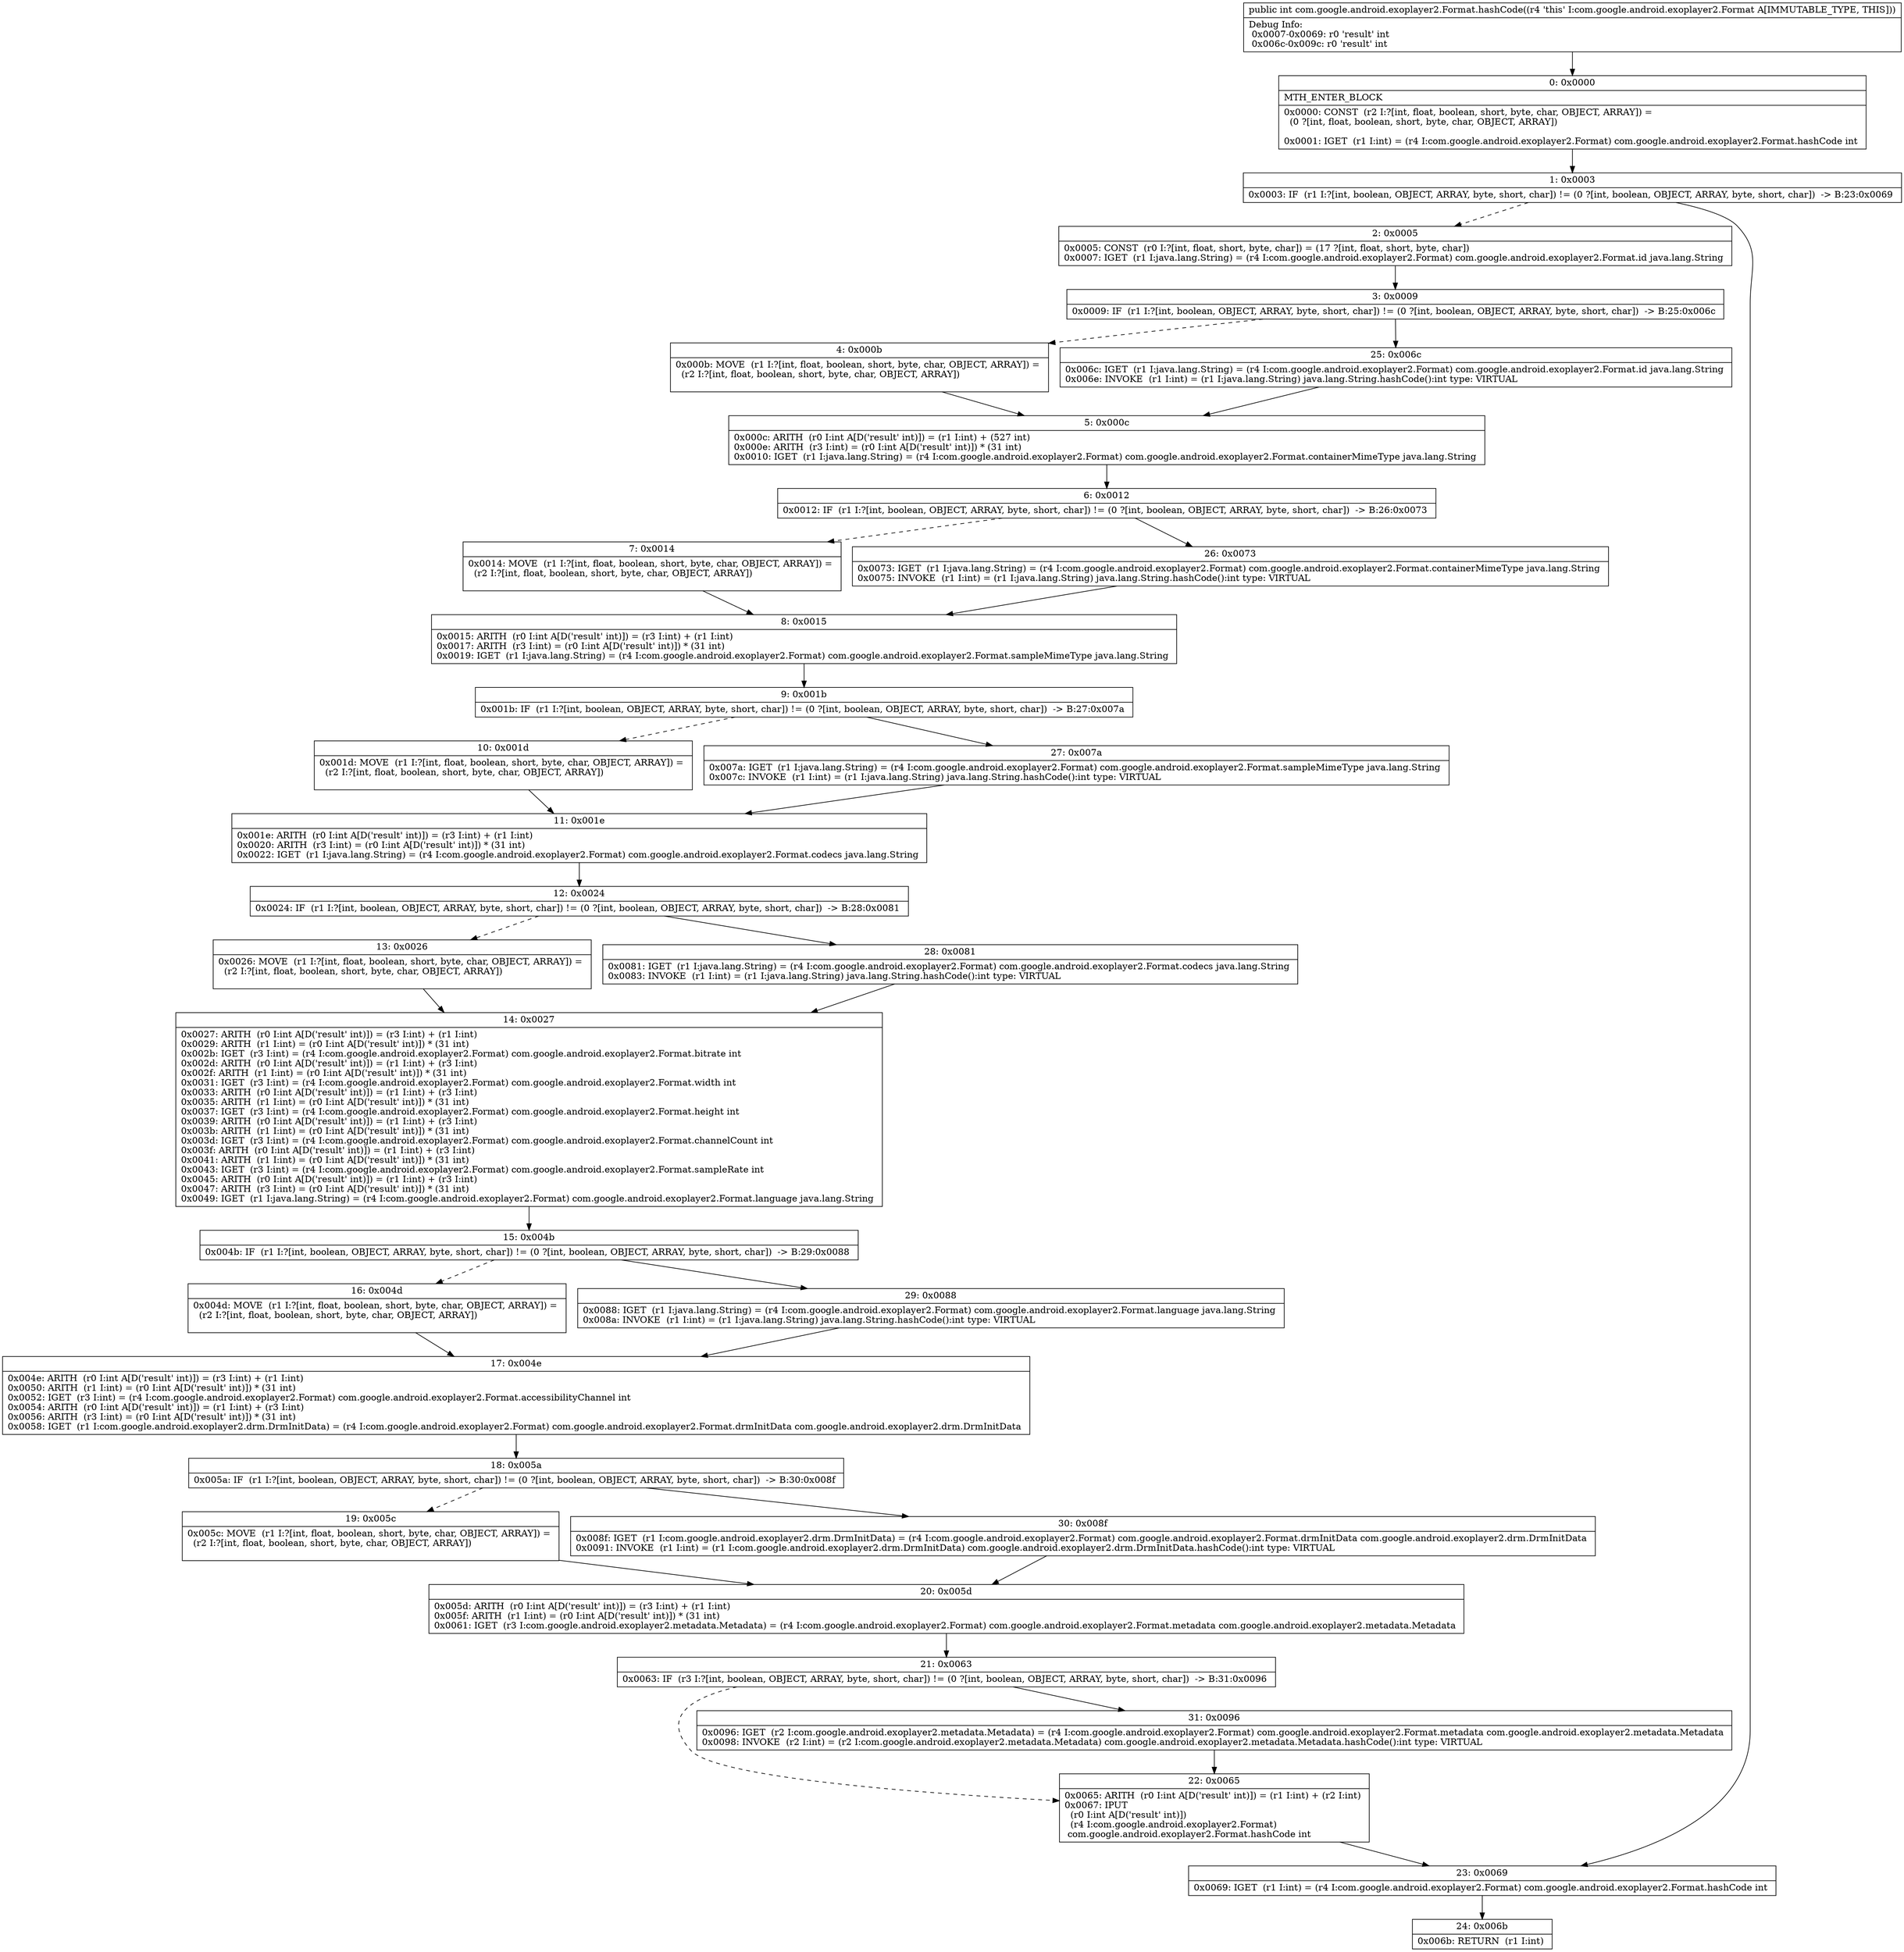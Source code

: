 digraph "CFG forcom.google.android.exoplayer2.Format.hashCode()I" {
Node_0 [shape=record,label="{0\:\ 0x0000|MTH_ENTER_BLOCK\l|0x0000: CONST  (r2 I:?[int, float, boolean, short, byte, char, OBJECT, ARRAY]) = \l  (0 ?[int, float, boolean, short, byte, char, OBJECT, ARRAY])\l \l0x0001: IGET  (r1 I:int) = (r4 I:com.google.android.exoplayer2.Format) com.google.android.exoplayer2.Format.hashCode int \l}"];
Node_1 [shape=record,label="{1\:\ 0x0003|0x0003: IF  (r1 I:?[int, boolean, OBJECT, ARRAY, byte, short, char]) != (0 ?[int, boolean, OBJECT, ARRAY, byte, short, char])  \-\> B:23:0x0069 \l}"];
Node_2 [shape=record,label="{2\:\ 0x0005|0x0005: CONST  (r0 I:?[int, float, short, byte, char]) = (17 ?[int, float, short, byte, char]) \l0x0007: IGET  (r1 I:java.lang.String) = (r4 I:com.google.android.exoplayer2.Format) com.google.android.exoplayer2.Format.id java.lang.String \l}"];
Node_3 [shape=record,label="{3\:\ 0x0009|0x0009: IF  (r1 I:?[int, boolean, OBJECT, ARRAY, byte, short, char]) != (0 ?[int, boolean, OBJECT, ARRAY, byte, short, char])  \-\> B:25:0x006c \l}"];
Node_4 [shape=record,label="{4\:\ 0x000b|0x000b: MOVE  (r1 I:?[int, float, boolean, short, byte, char, OBJECT, ARRAY]) = \l  (r2 I:?[int, float, boolean, short, byte, char, OBJECT, ARRAY])\l \l}"];
Node_5 [shape=record,label="{5\:\ 0x000c|0x000c: ARITH  (r0 I:int A[D('result' int)]) = (r1 I:int) + (527 int) \l0x000e: ARITH  (r3 I:int) = (r0 I:int A[D('result' int)]) * (31 int) \l0x0010: IGET  (r1 I:java.lang.String) = (r4 I:com.google.android.exoplayer2.Format) com.google.android.exoplayer2.Format.containerMimeType java.lang.String \l}"];
Node_6 [shape=record,label="{6\:\ 0x0012|0x0012: IF  (r1 I:?[int, boolean, OBJECT, ARRAY, byte, short, char]) != (0 ?[int, boolean, OBJECT, ARRAY, byte, short, char])  \-\> B:26:0x0073 \l}"];
Node_7 [shape=record,label="{7\:\ 0x0014|0x0014: MOVE  (r1 I:?[int, float, boolean, short, byte, char, OBJECT, ARRAY]) = \l  (r2 I:?[int, float, boolean, short, byte, char, OBJECT, ARRAY])\l \l}"];
Node_8 [shape=record,label="{8\:\ 0x0015|0x0015: ARITH  (r0 I:int A[D('result' int)]) = (r3 I:int) + (r1 I:int) \l0x0017: ARITH  (r3 I:int) = (r0 I:int A[D('result' int)]) * (31 int) \l0x0019: IGET  (r1 I:java.lang.String) = (r4 I:com.google.android.exoplayer2.Format) com.google.android.exoplayer2.Format.sampleMimeType java.lang.String \l}"];
Node_9 [shape=record,label="{9\:\ 0x001b|0x001b: IF  (r1 I:?[int, boolean, OBJECT, ARRAY, byte, short, char]) != (0 ?[int, boolean, OBJECT, ARRAY, byte, short, char])  \-\> B:27:0x007a \l}"];
Node_10 [shape=record,label="{10\:\ 0x001d|0x001d: MOVE  (r1 I:?[int, float, boolean, short, byte, char, OBJECT, ARRAY]) = \l  (r2 I:?[int, float, boolean, short, byte, char, OBJECT, ARRAY])\l \l}"];
Node_11 [shape=record,label="{11\:\ 0x001e|0x001e: ARITH  (r0 I:int A[D('result' int)]) = (r3 I:int) + (r1 I:int) \l0x0020: ARITH  (r3 I:int) = (r0 I:int A[D('result' int)]) * (31 int) \l0x0022: IGET  (r1 I:java.lang.String) = (r4 I:com.google.android.exoplayer2.Format) com.google.android.exoplayer2.Format.codecs java.lang.String \l}"];
Node_12 [shape=record,label="{12\:\ 0x0024|0x0024: IF  (r1 I:?[int, boolean, OBJECT, ARRAY, byte, short, char]) != (0 ?[int, boolean, OBJECT, ARRAY, byte, short, char])  \-\> B:28:0x0081 \l}"];
Node_13 [shape=record,label="{13\:\ 0x0026|0x0026: MOVE  (r1 I:?[int, float, boolean, short, byte, char, OBJECT, ARRAY]) = \l  (r2 I:?[int, float, boolean, short, byte, char, OBJECT, ARRAY])\l \l}"];
Node_14 [shape=record,label="{14\:\ 0x0027|0x0027: ARITH  (r0 I:int A[D('result' int)]) = (r3 I:int) + (r1 I:int) \l0x0029: ARITH  (r1 I:int) = (r0 I:int A[D('result' int)]) * (31 int) \l0x002b: IGET  (r3 I:int) = (r4 I:com.google.android.exoplayer2.Format) com.google.android.exoplayer2.Format.bitrate int \l0x002d: ARITH  (r0 I:int A[D('result' int)]) = (r1 I:int) + (r3 I:int) \l0x002f: ARITH  (r1 I:int) = (r0 I:int A[D('result' int)]) * (31 int) \l0x0031: IGET  (r3 I:int) = (r4 I:com.google.android.exoplayer2.Format) com.google.android.exoplayer2.Format.width int \l0x0033: ARITH  (r0 I:int A[D('result' int)]) = (r1 I:int) + (r3 I:int) \l0x0035: ARITH  (r1 I:int) = (r0 I:int A[D('result' int)]) * (31 int) \l0x0037: IGET  (r3 I:int) = (r4 I:com.google.android.exoplayer2.Format) com.google.android.exoplayer2.Format.height int \l0x0039: ARITH  (r0 I:int A[D('result' int)]) = (r1 I:int) + (r3 I:int) \l0x003b: ARITH  (r1 I:int) = (r0 I:int A[D('result' int)]) * (31 int) \l0x003d: IGET  (r3 I:int) = (r4 I:com.google.android.exoplayer2.Format) com.google.android.exoplayer2.Format.channelCount int \l0x003f: ARITH  (r0 I:int A[D('result' int)]) = (r1 I:int) + (r3 I:int) \l0x0041: ARITH  (r1 I:int) = (r0 I:int A[D('result' int)]) * (31 int) \l0x0043: IGET  (r3 I:int) = (r4 I:com.google.android.exoplayer2.Format) com.google.android.exoplayer2.Format.sampleRate int \l0x0045: ARITH  (r0 I:int A[D('result' int)]) = (r1 I:int) + (r3 I:int) \l0x0047: ARITH  (r3 I:int) = (r0 I:int A[D('result' int)]) * (31 int) \l0x0049: IGET  (r1 I:java.lang.String) = (r4 I:com.google.android.exoplayer2.Format) com.google.android.exoplayer2.Format.language java.lang.String \l}"];
Node_15 [shape=record,label="{15\:\ 0x004b|0x004b: IF  (r1 I:?[int, boolean, OBJECT, ARRAY, byte, short, char]) != (0 ?[int, boolean, OBJECT, ARRAY, byte, short, char])  \-\> B:29:0x0088 \l}"];
Node_16 [shape=record,label="{16\:\ 0x004d|0x004d: MOVE  (r1 I:?[int, float, boolean, short, byte, char, OBJECT, ARRAY]) = \l  (r2 I:?[int, float, boolean, short, byte, char, OBJECT, ARRAY])\l \l}"];
Node_17 [shape=record,label="{17\:\ 0x004e|0x004e: ARITH  (r0 I:int A[D('result' int)]) = (r3 I:int) + (r1 I:int) \l0x0050: ARITH  (r1 I:int) = (r0 I:int A[D('result' int)]) * (31 int) \l0x0052: IGET  (r3 I:int) = (r4 I:com.google.android.exoplayer2.Format) com.google.android.exoplayer2.Format.accessibilityChannel int \l0x0054: ARITH  (r0 I:int A[D('result' int)]) = (r1 I:int) + (r3 I:int) \l0x0056: ARITH  (r3 I:int) = (r0 I:int A[D('result' int)]) * (31 int) \l0x0058: IGET  (r1 I:com.google.android.exoplayer2.drm.DrmInitData) = (r4 I:com.google.android.exoplayer2.Format) com.google.android.exoplayer2.Format.drmInitData com.google.android.exoplayer2.drm.DrmInitData \l}"];
Node_18 [shape=record,label="{18\:\ 0x005a|0x005a: IF  (r1 I:?[int, boolean, OBJECT, ARRAY, byte, short, char]) != (0 ?[int, boolean, OBJECT, ARRAY, byte, short, char])  \-\> B:30:0x008f \l}"];
Node_19 [shape=record,label="{19\:\ 0x005c|0x005c: MOVE  (r1 I:?[int, float, boolean, short, byte, char, OBJECT, ARRAY]) = \l  (r2 I:?[int, float, boolean, short, byte, char, OBJECT, ARRAY])\l \l}"];
Node_20 [shape=record,label="{20\:\ 0x005d|0x005d: ARITH  (r0 I:int A[D('result' int)]) = (r3 I:int) + (r1 I:int) \l0x005f: ARITH  (r1 I:int) = (r0 I:int A[D('result' int)]) * (31 int) \l0x0061: IGET  (r3 I:com.google.android.exoplayer2.metadata.Metadata) = (r4 I:com.google.android.exoplayer2.Format) com.google.android.exoplayer2.Format.metadata com.google.android.exoplayer2.metadata.Metadata \l}"];
Node_21 [shape=record,label="{21\:\ 0x0063|0x0063: IF  (r3 I:?[int, boolean, OBJECT, ARRAY, byte, short, char]) != (0 ?[int, boolean, OBJECT, ARRAY, byte, short, char])  \-\> B:31:0x0096 \l}"];
Node_22 [shape=record,label="{22\:\ 0x0065|0x0065: ARITH  (r0 I:int A[D('result' int)]) = (r1 I:int) + (r2 I:int) \l0x0067: IPUT  \l  (r0 I:int A[D('result' int)])\l  (r4 I:com.google.android.exoplayer2.Format)\l com.google.android.exoplayer2.Format.hashCode int \l}"];
Node_23 [shape=record,label="{23\:\ 0x0069|0x0069: IGET  (r1 I:int) = (r4 I:com.google.android.exoplayer2.Format) com.google.android.exoplayer2.Format.hashCode int \l}"];
Node_24 [shape=record,label="{24\:\ 0x006b|0x006b: RETURN  (r1 I:int) \l}"];
Node_25 [shape=record,label="{25\:\ 0x006c|0x006c: IGET  (r1 I:java.lang.String) = (r4 I:com.google.android.exoplayer2.Format) com.google.android.exoplayer2.Format.id java.lang.String \l0x006e: INVOKE  (r1 I:int) = (r1 I:java.lang.String) java.lang.String.hashCode():int type: VIRTUAL \l}"];
Node_26 [shape=record,label="{26\:\ 0x0073|0x0073: IGET  (r1 I:java.lang.String) = (r4 I:com.google.android.exoplayer2.Format) com.google.android.exoplayer2.Format.containerMimeType java.lang.String \l0x0075: INVOKE  (r1 I:int) = (r1 I:java.lang.String) java.lang.String.hashCode():int type: VIRTUAL \l}"];
Node_27 [shape=record,label="{27\:\ 0x007a|0x007a: IGET  (r1 I:java.lang.String) = (r4 I:com.google.android.exoplayer2.Format) com.google.android.exoplayer2.Format.sampleMimeType java.lang.String \l0x007c: INVOKE  (r1 I:int) = (r1 I:java.lang.String) java.lang.String.hashCode():int type: VIRTUAL \l}"];
Node_28 [shape=record,label="{28\:\ 0x0081|0x0081: IGET  (r1 I:java.lang.String) = (r4 I:com.google.android.exoplayer2.Format) com.google.android.exoplayer2.Format.codecs java.lang.String \l0x0083: INVOKE  (r1 I:int) = (r1 I:java.lang.String) java.lang.String.hashCode():int type: VIRTUAL \l}"];
Node_29 [shape=record,label="{29\:\ 0x0088|0x0088: IGET  (r1 I:java.lang.String) = (r4 I:com.google.android.exoplayer2.Format) com.google.android.exoplayer2.Format.language java.lang.String \l0x008a: INVOKE  (r1 I:int) = (r1 I:java.lang.String) java.lang.String.hashCode():int type: VIRTUAL \l}"];
Node_30 [shape=record,label="{30\:\ 0x008f|0x008f: IGET  (r1 I:com.google.android.exoplayer2.drm.DrmInitData) = (r4 I:com.google.android.exoplayer2.Format) com.google.android.exoplayer2.Format.drmInitData com.google.android.exoplayer2.drm.DrmInitData \l0x0091: INVOKE  (r1 I:int) = (r1 I:com.google.android.exoplayer2.drm.DrmInitData) com.google.android.exoplayer2.drm.DrmInitData.hashCode():int type: VIRTUAL \l}"];
Node_31 [shape=record,label="{31\:\ 0x0096|0x0096: IGET  (r2 I:com.google.android.exoplayer2.metadata.Metadata) = (r4 I:com.google.android.exoplayer2.Format) com.google.android.exoplayer2.Format.metadata com.google.android.exoplayer2.metadata.Metadata \l0x0098: INVOKE  (r2 I:int) = (r2 I:com.google.android.exoplayer2.metadata.Metadata) com.google.android.exoplayer2.metadata.Metadata.hashCode():int type: VIRTUAL \l}"];
MethodNode[shape=record,label="{public int com.google.android.exoplayer2.Format.hashCode((r4 'this' I:com.google.android.exoplayer2.Format A[IMMUTABLE_TYPE, THIS]))  | Debug Info:\l  0x0007\-0x0069: r0 'result' int\l  0x006c\-0x009c: r0 'result' int\l}"];
MethodNode -> Node_0;
Node_0 -> Node_1;
Node_1 -> Node_2[style=dashed];
Node_1 -> Node_23;
Node_2 -> Node_3;
Node_3 -> Node_4[style=dashed];
Node_3 -> Node_25;
Node_4 -> Node_5;
Node_5 -> Node_6;
Node_6 -> Node_7[style=dashed];
Node_6 -> Node_26;
Node_7 -> Node_8;
Node_8 -> Node_9;
Node_9 -> Node_10[style=dashed];
Node_9 -> Node_27;
Node_10 -> Node_11;
Node_11 -> Node_12;
Node_12 -> Node_13[style=dashed];
Node_12 -> Node_28;
Node_13 -> Node_14;
Node_14 -> Node_15;
Node_15 -> Node_16[style=dashed];
Node_15 -> Node_29;
Node_16 -> Node_17;
Node_17 -> Node_18;
Node_18 -> Node_19[style=dashed];
Node_18 -> Node_30;
Node_19 -> Node_20;
Node_20 -> Node_21;
Node_21 -> Node_22[style=dashed];
Node_21 -> Node_31;
Node_22 -> Node_23;
Node_23 -> Node_24;
Node_25 -> Node_5;
Node_26 -> Node_8;
Node_27 -> Node_11;
Node_28 -> Node_14;
Node_29 -> Node_17;
Node_30 -> Node_20;
Node_31 -> Node_22;
}

